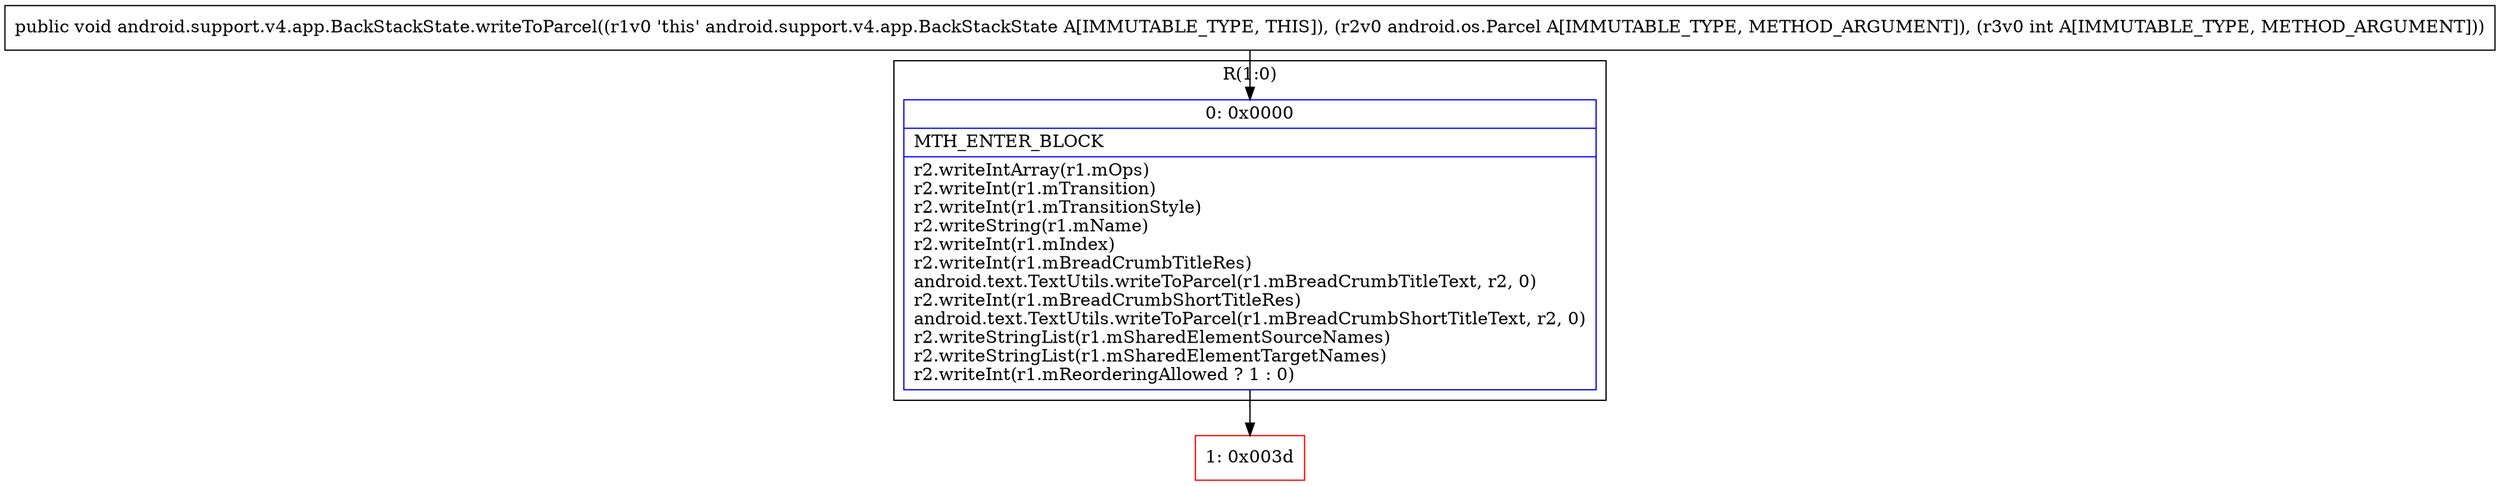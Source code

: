 digraph "CFG forandroid.support.v4.app.BackStackState.writeToParcel(Landroid\/os\/Parcel;I)V" {
subgraph cluster_Region_124836750 {
label = "R(1:0)";
node [shape=record,color=blue];
Node_0 [shape=record,label="{0\:\ 0x0000|MTH_ENTER_BLOCK\l|r2.writeIntArray(r1.mOps)\lr2.writeInt(r1.mTransition)\lr2.writeInt(r1.mTransitionStyle)\lr2.writeString(r1.mName)\lr2.writeInt(r1.mIndex)\lr2.writeInt(r1.mBreadCrumbTitleRes)\landroid.text.TextUtils.writeToParcel(r1.mBreadCrumbTitleText, r2, 0)\lr2.writeInt(r1.mBreadCrumbShortTitleRes)\landroid.text.TextUtils.writeToParcel(r1.mBreadCrumbShortTitleText, r2, 0)\lr2.writeStringList(r1.mSharedElementSourceNames)\lr2.writeStringList(r1.mSharedElementTargetNames)\lr2.writeInt(r1.mReorderingAllowed ? 1 : 0)\l}"];
}
Node_1 [shape=record,color=red,label="{1\:\ 0x003d}"];
MethodNode[shape=record,label="{public void android.support.v4.app.BackStackState.writeToParcel((r1v0 'this' android.support.v4.app.BackStackState A[IMMUTABLE_TYPE, THIS]), (r2v0 android.os.Parcel A[IMMUTABLE_TYPE, METHOD_ARGUMENT]), (r3v0 int A[IMMUTABLE_TYPE, METHOD_ARGUMENT])) }"];
MethodNode -> Node_0;
Node_0 -> Node_1;
}

